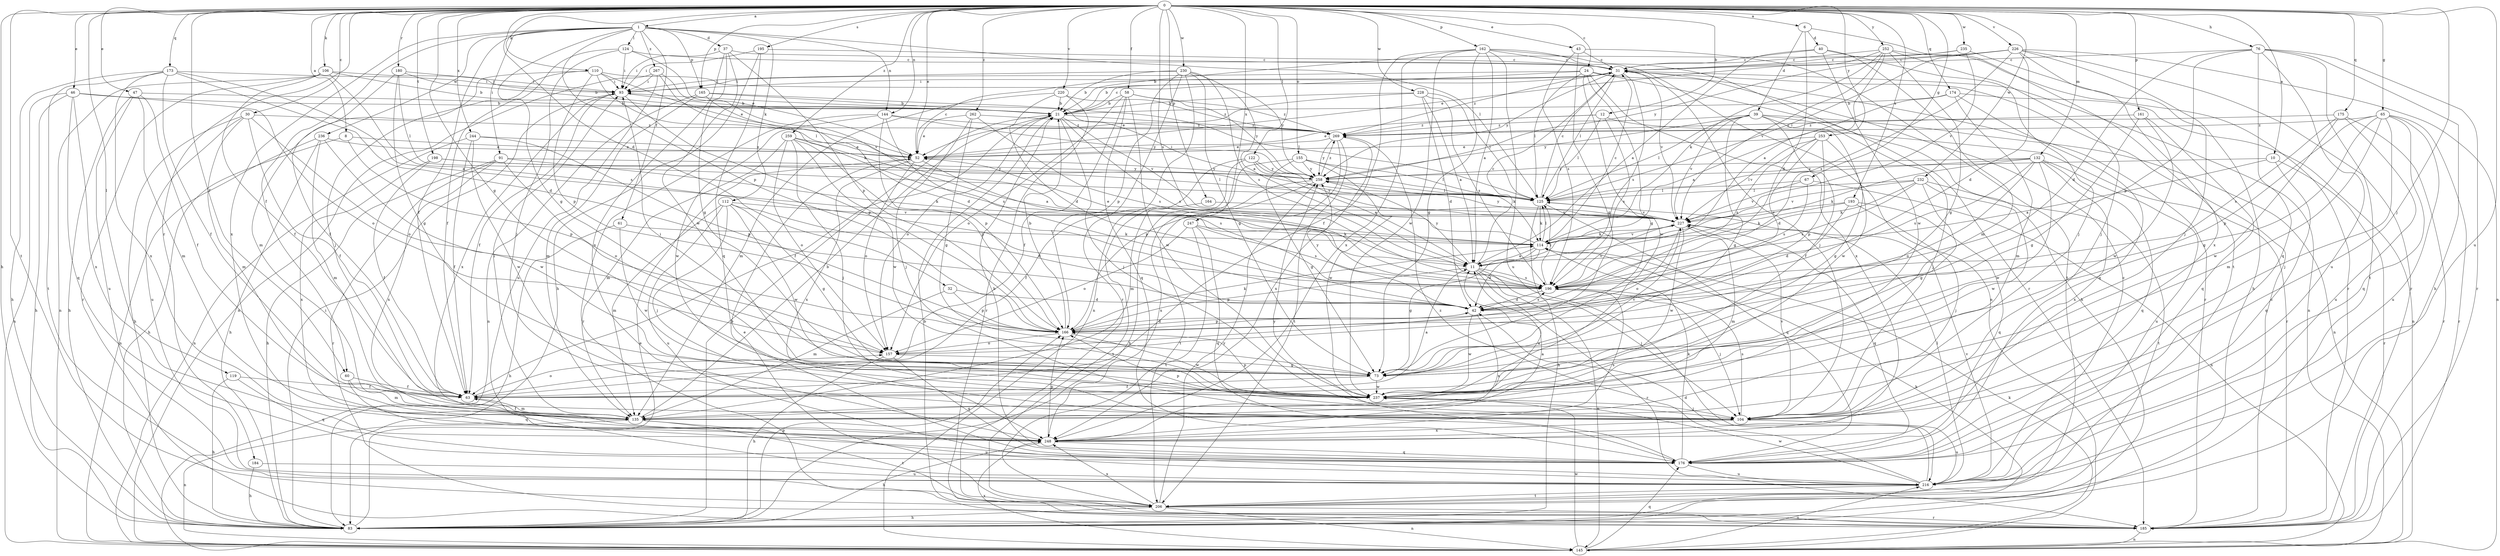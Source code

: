 strict digraph  {
0;
1;
6;
8;
10;
11;
12;
21;
24;
30;
31;
32;
37;
39;
40;
42;
43;
46;
47;
52;
58;
60;
61;
63;
65;
67;
73;
76;
83;
91;
93;
104;
106;
110;
112;
114;
119;
122;
124;
125;
132;
135;
144;
145;
155;
157;
161;
162;
164;
165;
166;
173;
174;
175;
176;
180;
184;
185;
193;
195;
196;
198;
206;
216;
220;
226;
227;
228;
230;
232;
235;
236;
237;
244;
247;
248;
252;
253;
258;
259;
262;
267;
269;
0 -> 1  [label=a];
0 -> 6  [label=a];
0 -> 8  [label=a];
0 -> 10  [label=a];
0 -> 12  [label=b];
0 -> 24  [label=c];
0 -> 30  [label=c];
0 -> 32  [label=d];
0 -> 43  [label=e];
0 -> 46  [label=e];
0 -> 47  [label=e];
0 -> 52  [label=e];
0 -> 58  [label=f];
0 -> 60  [label=f];
0 -> 65  [label=g];
0 -> 67  [label=g];
0 -> 73  [label=g];
0 -> 76  [label=h];
0 -> 83  [label=h];
0 -> 104  [label=j];
0 -> 106  [label=k];
0 -> 110  [label=k];
0 -> 119  [label=l];
0 -> 122  [label=l];
0 -> 132  [label=m];
0 -> 144  [label=n];
0 -> 155  [label=o];
0 -> 161  [label=p];
0 -> 162  [label=p];
0 -> 164  [label=p];
0 -> 165  [label=p];
0 -> 173  [label=q];
0 -> 174  [label=q];
0 -> 175  [label=q];
0 -> 180  [label=r];
0 -> 184  [label=r];
0 -> 193  [label=s];
0 -> 195  [label=s];
0 -> 196  [label=s];
0 -> 198  [label=t];
0 -> 206  [label=t];
0 -> 216  [label=u];
0 -> 220  [label=v];
0 -> 226  [label=v];
0 -> 228  [label=w];
0 -> 230  [label=w];
0 -> 232  [label=w];
0 -> 235  [label=w];
0 -> 244  [label=x];
0 -> 247  [label=x];
0 -> 252  [label=y];
0 -> 253  [label=y];
0 -> 259  [label=z];
0 -> 262  [label=z];
1 -> 37  [label=d];
1 -> 60  [label=f];
1 -> 61  [label=f];
1 -> 63  [label=f];
1 -> 73  [label=g];
1 -> 91  [label=i];
1 -> 112  [label=k];
1 -> 124  [label=l];
1 -> 125  [label=l];
1 -> 144  [label=n];
1 -> 165  [label=p];
1 -> 166  [label=p];
1 -> 236  [label=w];
1 -> 248  [label=x];
1 -> 267  [label=z];
6 -> 39  [label=d];
6 -> 40  [label=d];
6 -> 42  [label=d];
6 -> 206  [label=t];
8 -> 52  [label=e];
8 -> 83  [label=h];
8 -> 166  [label=p];
10 -> 11  [label=a];
10 -> 176  [label=q];
10 -> 185  [label=r];
10 -> 258  [label=y];
11 -> 31  [label=c];
11 -> 104  [label=j];
11 -> 145  [label=n];
11 -> 166  [label=p];
11 -> 185  [label=r];
11 -> 196  [label=s];
11 -> 258  [label=y];
12 -> 52  [label=e];
12 -> 125  [label=l];
12 -> 185  [label=r];
12 -> 196  [label=s];
12 -> 269  [label=z];
21 -> 31  [label=c];
21 -> 63  [label=f];
21 -> 104  [label=j];
21 -> 157  [label=o];
21 -> 196  [label=s];
21 -> 227  [label=v];
21 -> 269  [label=z];
24 -> 21  [label=b];
24 -> 73  [label=g];
24 -> 83  [label=h];
24 -> 93  [label=i];
24 -> 125  [label=l];
24 -> 185  [label=r];
24 -> 237  [label=w];
24 -> 248  [label=x];
30 -> 63  [label=f];
30 -> 83  [label=h];
30 -> 135  [label=m];
30 -> 157  [label=o];
30 -> 216  [label=u];
30 -> 269  [label=z];
31 -> 93  [label=i];
31 -> 104  [label=j];
31 -> 125  [label=l];
31 -> 145  [label=n];
31 -> 196  [label=s];
31 -> 227  [label=v];
31 -> 258  [label=y];
31 -> 269  [label=z];
32 -> 42  [label=d];
32 -> 135  [label=m];
32 -> 166  [label=p];
37 -> 31  [label=c];
37 -> 73  [label=g];
37 -> 93  [label=i];
37 -> 166  [label=p];
37 -> 237  [label=w];
37 -> 248  [label=x];
39 -> 63  [label=f];
39 -> 73  [label=g];
39 -> 104  [label=j];
39 -> 125  [label=l];
39 -> 145  [label=n];
39 -> 227  [label=v];
39 -> 237  [label=w];
39 -> 258  [label=y];
39 -> 269  [label=z];
40 -> 11  [label=a];
40 -> 31  [label=c];
40 -> 104  [label=j];
40 -> 135  [label=m];
40 -> 237  [label=w];
42 -> 166  [label=p];
42 -> 196  [label=s];
42 -> 237  [label=w];
42 -> 248  [label=x];
42 -> 258  [label=y];
43 -> 31  [label=c];
43 -> 73  [label=g];
43 -> 196  [label=s];
43 -> 206  [label=t];
46 -> 21  [label=b];
46 -> 83  [label=h];
46 -> 145  [label=n];
46 -> 157  [label=o];
46 -> 176  [label=q];
46 -> 248  [label=x];
47 -> 21  [label=b];
47 -> 63  [label=f];
47 -> 83  [label=h];
47 -> 135  [label=m];
47 -> 216  [label=u];
52 -> 31  [label=c];
52 -> 157  [label=o];
52 -> 196  [label=s];
52 -> 248  [label=x];
52 -> 258  [label=y];
58 -> 21  [label=b];
58 -> 63  [label=f];
58 -> 157  [label=o];
58 -> 176  [label=q];
58 -> 237  [label=w];
58 -> 258  [label=y];
58 -> 269  [label=z];
60 -> 63  [label=f];
60 -> 135  [label=m];
60 -> 176  [label=q];
61 -> 83  [label=h];
61 -> 114  [label=k];
61 -> 237  [label=w];
63 -> 11  [label=a];
63 -> 135  [label=m];
63 -> 157  [label=o];
65 -> 73  [label=g];
65 -> 104  [label=j];
65 -> 135  [label=m];
65 -> 166  [label=p];
65 -> 176  [label=q];
65 -> 185  [label=r];
65 -> 216  [label=u];
65 -> 269  [label=z];
67 -> 125  [label=l];
67 -> 145  [label=n];
67 -> 196  [label=s];
67 -> 227  [label=v];
73 -> 63  [label=f];
73 -> 93  [label=i];
73 -> 227  [label=v];
73 -> 237  [label=w];
76 -> 31  [label=c];
76 -> 42  [label=d];
76 -> 83  [label=h];
76 -> 166  [label=p];
76 -> 176  [label=q];
76 -> 185  [label=r];
76 -> 206  [label=t];
76 -> 216  [label=u];
83 -> 21  [label=b];
83 -> 52  [label=e];
83 -> 93  [label=i];
83 -> 114  [label=k];
83 -> 166  [label=p];
91 -> 83  [label=h];
91 -> 114  [label=k];
91 -> 157  [label=o];
91 -> 185  [label=r];
91 -> 248  [label=x];
91 -> 258  [label=y];
93 -> 21  [label=b];
93 -> 63  [label=f];
93 -> 166  [label=p];
93 -> 248  [label=x];
104 -> 166  [label=p];
104 -> 196  [label=s];
104 -> 216  [label=u];
104 -> 227  [label=v];
104 -> 248  [label=x];
106 -> 21  [label=b];
106 -> 63  [label=f];
106 -> 93  [label=i];
106 -> 145  [label=n];
106 -> 185  [label=r];
106 -> 196  [label=s];
110 -> 52  [label=e];
110 -> 93  [label=i];
110 -> 104  [label=j];
110 -> 125  [label=l];
110 -> 135  [label=m];
110 -> 166  [label=p];
110 -> 258  [label=y];
112 -> 42  [label=d];
112 -> 73  [label=g];
112 -> 104  [label=j];
112 -> 135  [label=m];
112 -> 216  [label=u];
112 -> 227  [label=v];
112 -> 237  [label=w];
114 -> 11  [label=a];
114 -> 31  [label=c];
114 -> 42  [label=d];
114 -> 52  [label=e];
114 -> 73  [label=g];
114 -> 125  [label=l];
114 -> 227  [label=v];
119 -> 63  [label=f];
119 -> 83  [label=h];
119 -> 176  [label=q];
122 -> 11  [label=a];
122 -> 63  [label=f];
122 -> 135  [label=m];
122 -> 227  [label=v];
122 -> 258  [label=y];
124 -> 31  [label=c];
124 -> 52  [label=e];
124 -> 63  [label=f];
124 -> 93  [label=i];
124 -> 104  [label=j];
125 -> 31  [label=c];
125 -> 83  [label=h];
125 -> 93  [label=i];
125 -> 114  [label=k];
125 -> 176  [label=q];
125 -> 227  [label=v];
132 -> 114  [label=k];
132 -> 125  [label=l];
132 -> 157  [label=o];
132 -> 176  [label=q];
132 -> 196  [label=s];
132 -> 216  [label=u];
132 -> 237  [label=w];
132 -> 248  [label=x];
132 -> 258  [label=y];
135 -> 11  [label=a];
135 -> 21  [label=b];
135 -> 63  [label=f];
135 -> 93  [label=i];
135 -> 145  [label=n];
135 -> 206  [label=t];
135 -> 216  [label=u];
144 -> 166  [label=p];
144 -> 185  [label=r];
144 -> 196  [label=s];
144 -> 237  [label=w];
144 -> 258  [label=y];
144 -> 269  [label=z];
145 -> 114  [label=k];
145 -> 176  [label=q];
145 -> 216  [label=u];
145 -> 237  [label=w];
145 -> 248  [label=x];
155 -> 73  [label=g];
155 -> 83  [label=h];
155 -> 114  [label=k];
155 -> 125  [label=l];
155 -> 237  [label=w];
155 -> 258  [label=y];
157 -> 73  [label=g];
157 -> 83  [label=h];
157 -> 176  [label=q];
161 -> 73  [label=g];
161 -> 176  [label=q];
161 -> 237  [label=w];
161 -> 269  [label=z];
162 -> 11  [label=a];
162 -> 31  [label=c];
162 -> 63  [label=f];
162 -> 73  [label=g];
162 -> 145  [label=n];
162 -> 185  [label=r];
162 -> 216  [label=u];
162 -> 237  [label=w];
162 -> 248  [label=x];
164 -> 206  [label=t];
164 -> 227  [label=v];
165 -> 21  [label=b];
165 -> 42  [label=d];
165 -> 125  [label=l];
165 -> 135  [label=m];
165 -> 145  [label=n];
166 -> 21  [label=b];
166 -> 42  [label=d];
166 -> 114  [label=k];
166 -> 157  [label=o];
166 -> 237  [label=w];
173 -> 11  [label=a];
173 -> 42  [label=d];
173 -> 63  [label=f];
173 -> 83  [label=h];
173 -> 93  [label=i];
173 -> 206  [label=t];
173 -> 248  [label=x];
174 -> 11  [label=a];
174 -> 21  [label=b];
174 -> 135  [label=m];
174 -> 145  [label=n];
174 -> 176  [label=q];
175 -> 185  [label=r];
175 -> 196  [label=s];
175 -> 216  [label=u];
175 -> 237  [label=w];
175 -> 269  [label=z];
176 -> 21  [label=b];
176 -> 114  [label=k];
176 -> 216  [label=u];
176 -> 258  [label=y];
180 -> 21  [label=b];
180 -> 63  [label=f];
180 -> 73  [label=g];
180 -> 93  [label=i];
180 -> 125  [label=l];
184 -> 83  [label=h];
184 -> 216  [label=u];
185 -> 21  [label=b];
185 -> 31  [label=c];
185 -> 145  [label=n];
193 -> 42  [label=d];
193 -> 104  [label=j];
193 -> 114  [label=k];
193 -> 176  [label=q];
193 -> 227  [label=v];
195 -> 31  [label=c];
195 -> 83  [label=h];
195 -> 93  [label=i];
195 -> 176  [label=q];
196 -> 42  [label=d];
196 -> 104  [label=j];
196 -> 125  [label=l];
196 -> 227  [label=v];
198 -> 63  [label=f];
198 -> 125  [label=l];
198 -> 248  [label=x];
198 -> 258  [label=y];
206 -> 52  [label=e];
206 -> 83  [label=h];
206 -> 145  [label=n];
206 -> 185  [label=r];
206 -> 248  [label=x];
206 -> 258  [label=y];
216 -> 31  [label=c];
216 -> 42  [label=d];
216 -> 125  [label=l];
216 -> 206  [label=t];
216 -> 227  [label=v];
216 -> 237  [label=w];
216 -> 269  [label=z];
220 -> 21  [label=b];
220 -> 42  [label=d];
220 -> 135  [label=m];
220 -> 185  [label=r];
220 -> 269  [label=z];
226 -> 31  [label=c];
226 -> 42  [label=d];
226 -> 83  [label=h];
226 -> 125  [label=l];
226 -> 145  [label=n];
226 -> 185  [label=r];
226 -> 196  [label=s];
226 -> 248  [label=x];
226 -> 258  [label=y];
227 -> 114  [label=k];
227 -> 135  [label=m];
227 -> 157  [label=o];
227 -> 176  [label=q];
227 -> 237  [label=w];
227 -> 258  [label=y];
228 -> 11  [label=a];
228 -> 21  [label=b];
228 -> 42  [label=d];
228 -> 52  [label=e];
228 -> 125  [label=l];
228 -> 196  [label=s];
230 -> 11  [label=a];
230 -> 21  [label=b];
230 -> 73  [label=g];
230 -> 93  [label=i];
230 -> 145  [label=n];
230 -> 166  [label=p];
230 -> 185  [label=r];
230 -> 196  [label=s];
232 -> 73  [label=g];
232 -> 114  [label=k];
232 -> 125  [label=l];
232 -> 196  [label=s];
232 -> 206  [label=t];
232 -> 227  [label=v];
232 -> 237  [label=w];
235 -> 21  [label=b];
235 -> 31  [label=c];
235 -> 104  [label=j];
235 -> 227  [label=v];
236 -> 52  [label=e];
236 -> 83  [label=h];
236 -> 135  [label=m];
236 -> 145  [label=n];
236 -> 237  [label=w];
237 -> 104  [label=j];
237 -> 166  [label=p];
244 -> 52  [label=e];
244 -> 63  [label=f];
244 -> 145  [label=n];
244 -> 166  [label=p];
244 -> 237  [label=w];
247 -> 114  [label=k];
247 -> 157  [label=o];
247 -> 176  [label=q];
247 -> 196  [label=s];
247 -> 206  [label=t];
248 -> 11  [label=a];
248 -> 83  [label=h];
248 -> 166  [label=p];
248 -> 176  [label=q];
248 -> 196  [label=s];
252 -> 11  [label=a];
252 -> 31  [label=c];
252 -> 52  [label=e];
252 -> 73  [label=g];
252 -> 104  [label=j];
252 -> 114  [label=k];
252 -> 185  [label=r];
252 -> 227  [label=v];
253 -> 42  [label=d];
253 -> 52  [label=e];
253 -> 73  [label=g];
253 -> 166  [label=p];
253 -> 196  [label=s];
253 -> 227  [label=v];
258 -> 125  [label=l];
258 -> 206  [label=t];
258 -> 248  [label=x];
258 -> 269  [label=z];
259 -> 11  [label=a];
259 -> 52  [label=e];
259 -> 104  [label=j];
259 -> 135  [label=m];
259 -> 157  [label=o];
259 -> 166  [label=p];
259 -> 237  [label=w];
262 -> 52  [label=e];
262 -> 73  [label=g];
262 -> 104  [label=j];
262 -> 196  [label=s];
262 -> 269  [label=z];
267 -> 93  [label=i];
267 -> 114  [label=k];
267 -> 145  [label=n];
267 -> 216  [label=u];
267 -> 227  [label=v];
269 -> 52  [label=e];
269 -> 166  [label=p];
269 -> 206  [label=t];
269 -> 248  [label=x];
269 -> 258  [label=y];
}
